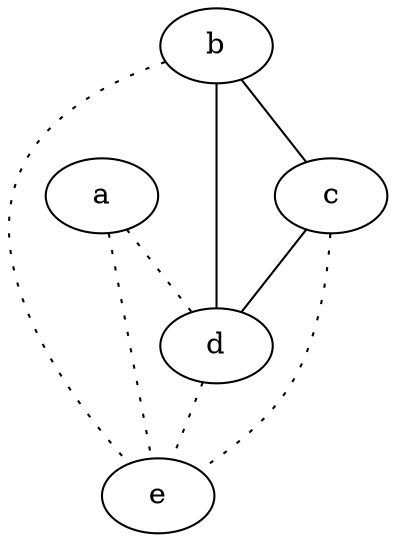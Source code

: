 graph {
a -- d [style=dotted];
a -- e [style=dotted];
b -- c;
b -- d;
b -- e [style=dotted];
c -- d;
c -- e [style=dotted];
d -- e [style=dotted];
}

